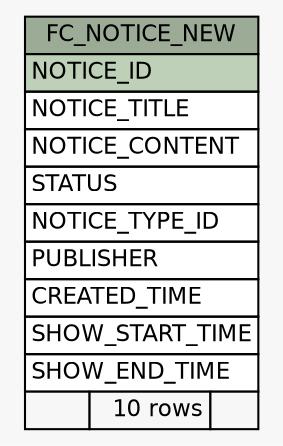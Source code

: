 // dot 2.26.0 on Linux 2.6.32-504.8.1.el6.x86_64
// SchemaSpy rev 590
digraph "FC_NOTICE_NEW" {
  graph [
    rankdir="RL"
    bgcolor="#f7f7f7"
    nodesep="0.18"
    ranksep="0.46"
    fontname="Helvetica"
    fontsize="11"
  ];
  node [
    fontname="Helvetica"
    fontsize="11"
    shape="plaintext"
  ];
  edge [
    arrowsize="0.8"
  ];
  "FC_NOTICE_NEW" [
    label=<
    <TABLE BORDER="0" CELLBORDER="1" CELLSPACING="0" BGCOLOR="#ffffff">
      <TR><TD COLSPAN="3" BGCOLOR="#9bab96" ALIGN="CENTER">FC_NOTICE_NEW</TD></TR>
      <TR><TD PORT="NOTICE_ID" COLSPAN="3" BGCOLOR="#bed1b8" ALIGN="LEFT">NOTICE_ID</TD></TR>
      <TR><TD PORT="NOTICE_TITLE" COLSPAN="3" ALIGN="LEFT">NOTICE_TITLE</TD></TR>
      <TR><TD PORT="NOTICE_CONTENT" COLSPAN="3" ALIGN="LEFT">NOTICE_CONTENT</TD></TR>
      <TR><TD PORT="STATUS" COLSPAN="3" ALIGN="LEFT">STATUS</TD></TR>
      <TR><TD PORT="NOTICE_TYPE_ID" COLSPAN="3" ALIGN="LEFT">NOTICE_TYPE_ID</TD></TR>
      <TR><TD PORT="PUBLISHER" COLSPAN="3" ALIGN="LEFT">PUBLISHER</TD></TR>
      <TR><TD PORT="CREATED_TIME" COLSPAN="3" ALIGN="LEFT">CREATED_TIME</TD></TR>
      <TR><TD PORT="SHOW_START_TIME" COLSPAN="3" ALIGN="LEFT">SHOW_START_TIME</TD></TR>
      <TR><TD PORT="SHOW_END_TIME" COLSPAN="3" ALIGN="LEFT">SHOW_END_TIME</TD></TR>
      <TR><TD ALIGN="LEFT" BGCOLOR="#f7f7f7">  </TD><TD ALIGN="RIGHT" BGCOLOR="#f7f7f7">10 rows</TD><TD ALIGN="RIGHT" BGCOLOR="#f7f7f7">  </TD></TR>
    </TABLE>>
    URL="tables/FC_NOTICE_NEW.html"
    tooltip="FC_NOTICE_NEW"
  ];
}
